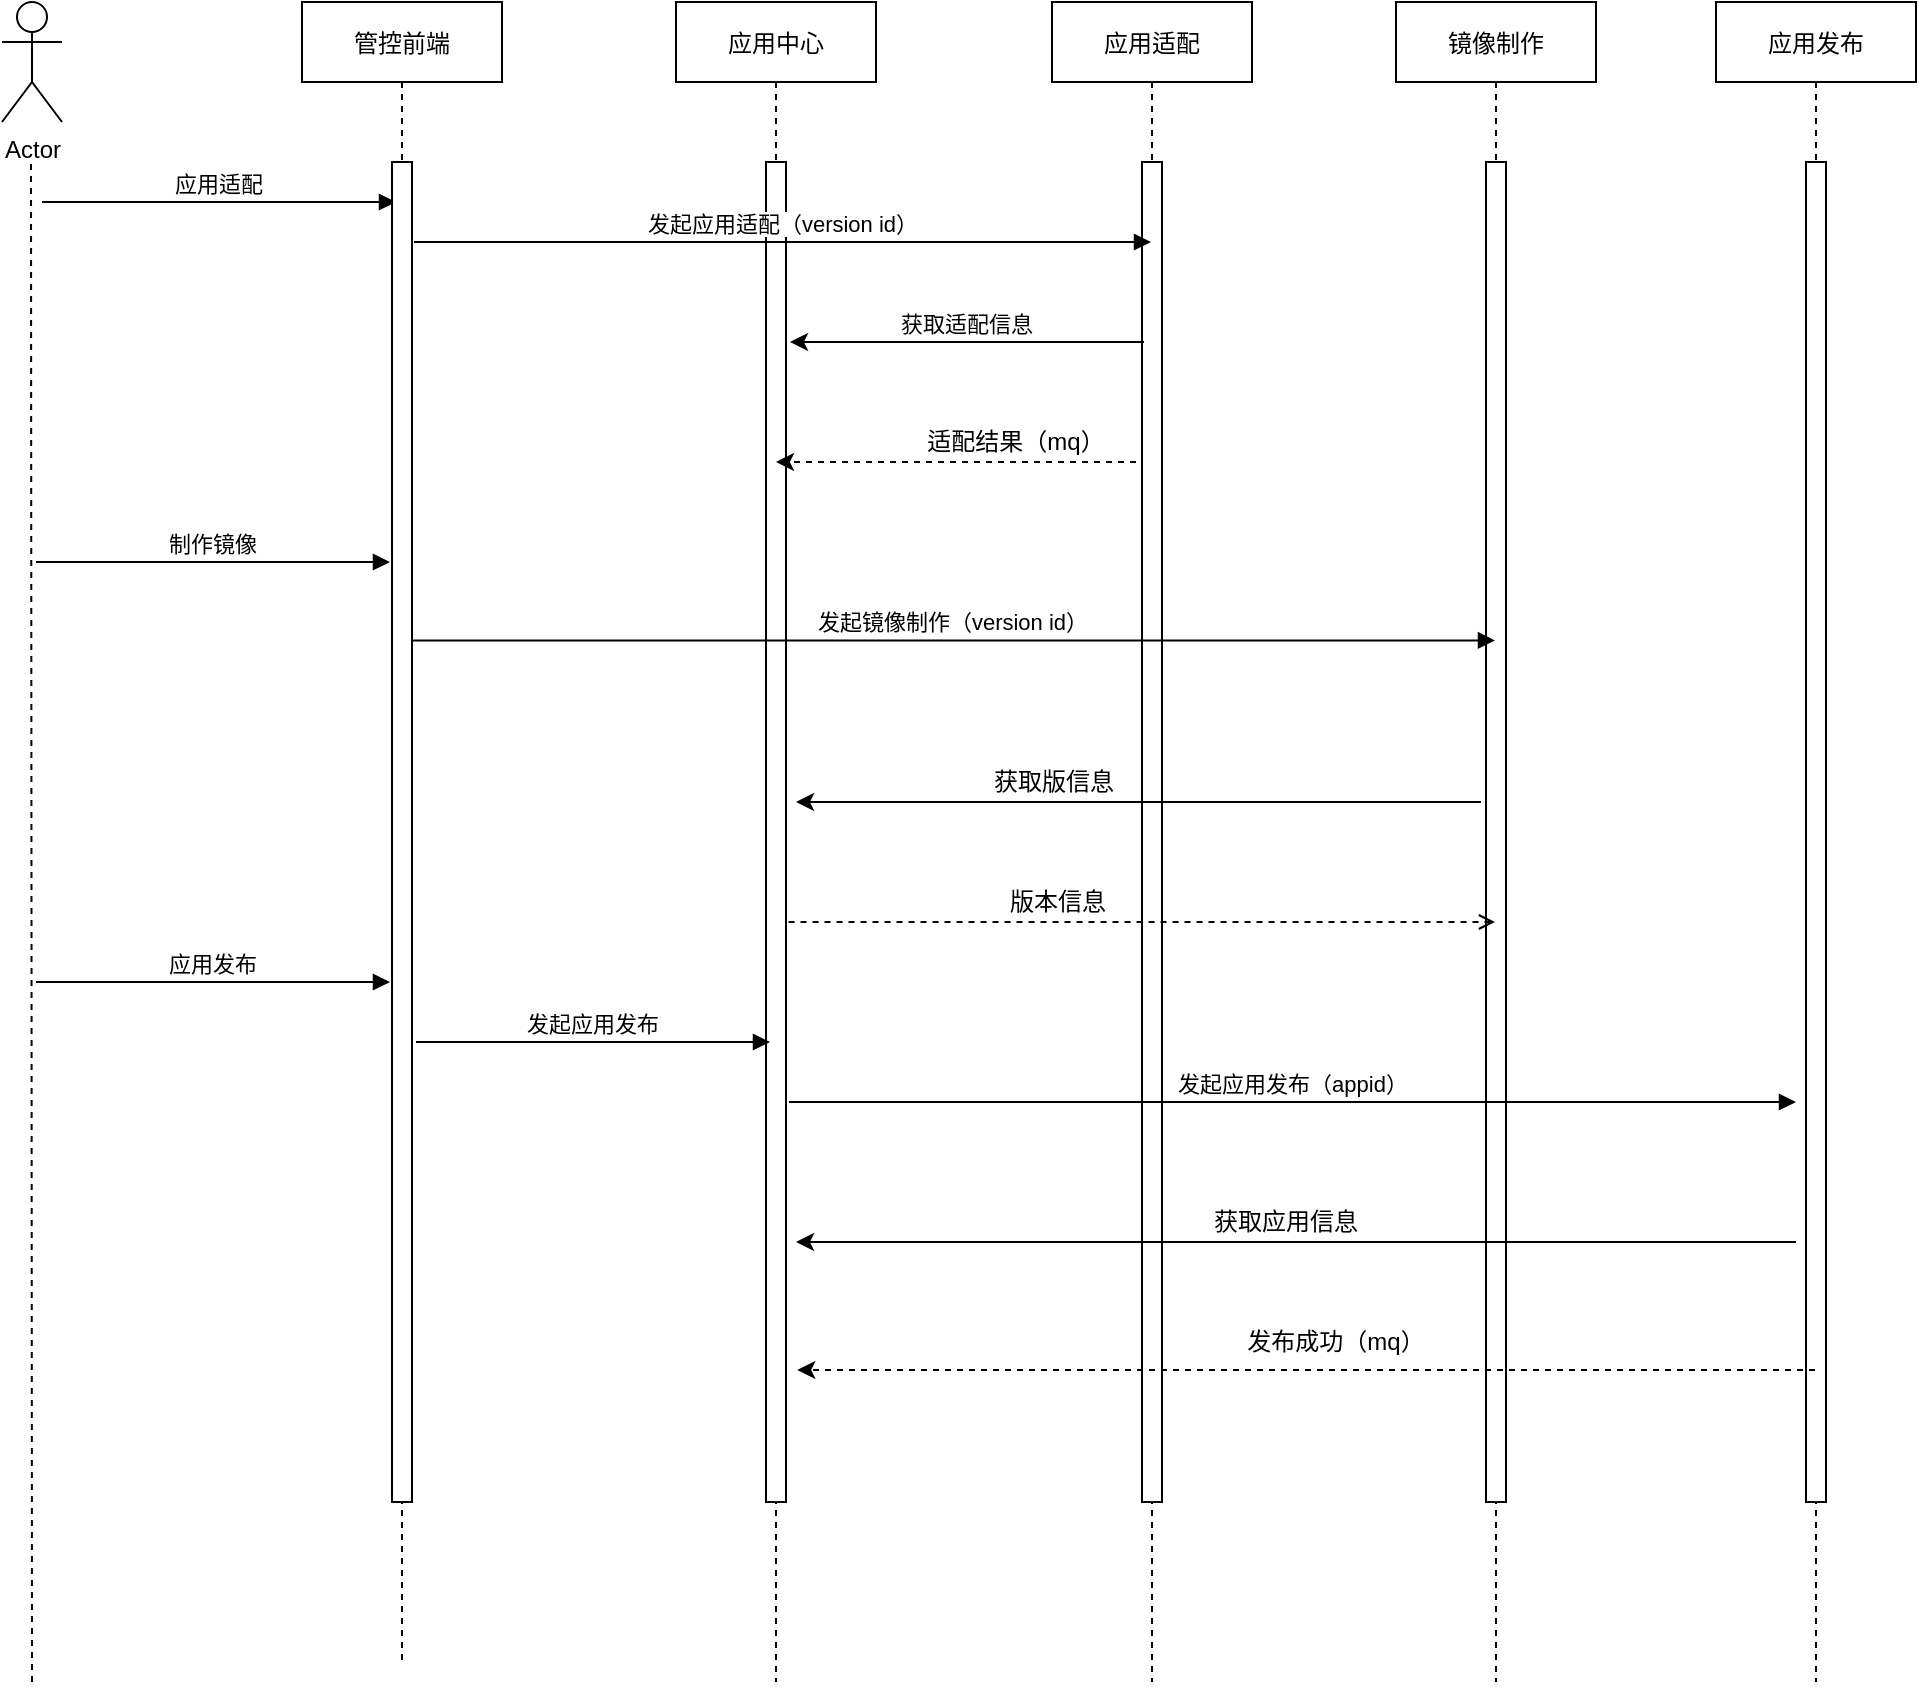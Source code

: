 <mxfile version="14.8.0" type="github">
  <diagram id="kgpKYQtTHZ0yAKxKKP6v" name="Page-1">
    <mxGraphModel dx="2148" dy="792" grid="1" gridSize="10" guides="1" tooltips="1" connect="1" arrows="1" fold="1" page="1" pageScale="1" pageWidth="850" pageHeight="1100" math="0" shadow="0">
      <root>
        <mxCell id="0" />
        <mxCell id="1" parent="0" />
        <mxCell id="3nuBFxr9cyL0pnOWT2aG-1" value="应用中心" style="shape=umlLifeline;perimeter=lifelinePerimeter;container=1;collapsible=0;recursiveResize=0;rounded=0;shadow=0;strokeWidth=1;" parent="1" vertex="1">
          <mxGeometry x="110" y="80" width="100" height="840" as="geometry" />
        </mxCell>
        <mxCell id="3nuBFxr9cyL0pnOWT2aG-2" value="" style="points=[];perimeter=orthogonalPerimeter;rounded=0;shadow=0;strokeWidth=1;" parent="3nuBFxr9cyL0pnOWT2aG-1" vertex="1">
          <mxGeometry x="45" y="80" width="10" height="670" as="geometry" />
        </mxCell>
        <mxCell id="ESiC_F3gS_lafTuC3X_f-3" value="Actor" style="shape=umlActor;verticalLabelPosition=bottom;verticalAlign=top;html=1;outlineConnect=0;" vertex="1" parent="1">
          <mxGeometry x="-227" y="80" width="30" height="60" as="geometry" />
        </mxCell>
        <mxCell id="ESiC_F3gS_lafTuC3X_f-8" value="" style="endArrow=none;dashed=1;html=1;" edge="1" parent="1">
          <mxGeometry width="50" height="50" relative="1" as="geometry">
            <mxPoint x="-212" y="920" as="sourcePoint" />
            <mxPoint x="-212.5" y="160" as="targetPoint" />
          </mxGeometry>
        </mxCell>
        <mxCell id="ESiC_F3gS_lafTuC3X_f-10" value="应用适配" style="shape=umlLifeline;perimeter=lifelinePerimeter;container=1;collapsible=0;recursiveResize=0;rounded=0;shadow=0;strokeWidth=1;" vertex="1" parent="1">
          <mxGeometry x="298" y="80" width="100" height="840" as="geometry" />
        </mxCell>
        <mxCell id="ESiC_F3gS_lafTuC3X_f-11" value="" style="points=[];perimeter=orthogonalPerimeter;rounded=0;shadow=0;strokeWidth=1;" vertex="1" parent="ESiC_F3gS_lafTuC3X_f-10">
          <mxGeometry x="45" y="80" width="10" height="670" as="geometry" />
        </mxCell>
        <mxCell id="ESiC_F3gS_lafTuC3X_f-37" value="获取版信息" style="text;html=1;strokeColor=none;fillColor=none;align=center;verticalAlign=middle;whiteSpace=wrap;rounded=0;" vertex="1" parent="ESiC_F3gS_lafTuC3X_f-10">
          <mxGeometry x="-30" y="380" width="62" height="20" as="geometry" />
        </mxCell>
        <mxCell id="ESiC_F3gS_lafTuC3X_f-19" value="镜像制作" style="shape=umlLifeline;perimeter=lifelinePerimeter;container=1;collapsible=0;recursiveResize=0;rounded=0;shadow=0;strokeWidth=1;" vertex="1" parent="1">
          <mxGeometry x="470" y="80" width="100" height="840" as="geometry" />
        </mxCell>
        <mxCell id="ESiC_F3gS_lafTuC3X_f-20" value="" style="points=[];perimeter=orthogonalPerimeter;rounded=0;shadow=0;strokeWidth=1;" vertex="1" parent="ESiC_F3gS_lafTuC3X_f-19">
          <mxGeometry x="45" y="80" width="10" height="670" as="geometry" />
        </mxCell>
        <mxCell id="ESiC_F3gS_lafTuC3X_f-21" value="应用适配" style="verticalAlign=bottom;endArrow=block;shadow=0;strokeWidth=1;" edge="1" parent="1">
          <mxGeometry relative="1" as="geometry">
            <mxPoint x="-207" y="180.0" as="sourcePoint" />
            <mxPoint x="-30" y="180" as="targetPoint" />
          </mxGeometry>
        </mxCell>
        <mxCell id="ESiC_F3gS_lafTuC3X_f-22" value="" style="endArrow=classic;html=1;dashed=1;startArrow=none;startFill=0;" edge="1" parent="1" target="3nuBFxr9cyL0pnOWT2aG-1">
          <mxGeometry width="50" height="50" relative="1" as="geometry">
            <mxPoint x="340" y="310" as="sourcePoint" />
            <mxPoint x="170" y="310" as="targetPoint" />
          </mxGeometry>
        </mxCell>
        <mxCell id="ESiC_F3gS_lafTuC3X_f-25" value="适配结果（mq）" style="text;html=1;strokeColor=none;fillColor=none;align=center;verticalAlign=middle;whiteSpace=wrap;rounded=0;" vertex="1" parent="1">
          <mxGeometry x="230" y="290" width="100" height="20" as="geometry" />
        </mxCell>
        <mxCell id="ESiC_F3gS_lafTuC3X_f-26" value="发起镜像制作（version id）" style="verticalAlign=bottom;endArrow=block;shadow=0;strokeWidth=1;exitX=0.9;exitY=0.357;exitDx=0;exitDy=0;exitPerimeter=0;" edge="1" parent="1" source="ESiC_F3gS_lafTuC3X_f-28" target="ESiC_F3gS_lafTuC3X_f-19">
          <mxGeometry relative="1" as="geometry">
            <mxPoint x="166.5" y="400.0" as="sourcePoint" />
            <mxPoint x="343.5" y="400" as="targetPoint" />
          </mxGeometry>
        </mxCell>
        <mxCell id="ESiC_F3gS_lafTuC3X_f-27" value="管控前端" style="shape=umlLifeline;perimeter=lifelinePerimeter;container=1;collapsible=0;recursiveResize=0;rounded=0;shadow=0;strokeWidth=1;" vertex="1" parent="1">
          <mxGeometry x="-77" y="80" width="100" height="830" as="geometry" />
        </mxCell>
        <mxCell id="ESiC_F3gS_lafTuC3X_f-28" value="" style="points=[];perimeter=orthogonalPerimeter;rounded=0;shadow=0;strokeWidth=1;" vertex="1" parent="ESiC_F3gS_lafTuC3X_f-27">
          <mxGeometry x="45" y="80" width="10" height="670" as="geometry" />
        </mxCell>
        <mxCell id="ESiC_F3gS_lafTuC3X_f-29" value="发起应用适配（version id）" style="verticalAlign=bottom;endArrow=block;shadow=0;strokeWidth=1;" edge="1" parent="1" target="ESiC_F3gS_lafTuC3X_f-10">
          <mxGeometry relative="1" as="geometry">
            <mxPoint x="-21" y="200.0" as="sourcePoint" />
            <mxPoint x="156" y="200" as="targetPoint" />
          </mxGeometry>
        </mxCell>
        <mxCell id="ESiC_F3gS_lafTuC3X_f-34" value="制作镜像" style="verticalAlign=bottom;endArrow=block;shadow=0;strokeWidth=1;" edge="1" parent="1">
          <mxGeometry relative="1" as="geometry">
            <mxPoint x="-210" y="360.0" as="sourcePoint" />
            <mxPoint x="-33" y="360" as="targetPoint" />
          </mxGeometry>
        </mxCell>
        <mxCell id="ESiC_F3gS_lafTuC3X_f-35" value="" style="endArrow=classic;html=1;" edge="1" parent="1">
          <mxGeometry width="50" height="50" relative="1" as="geometry">
            <mxPoint x="512.5" y="480" as="sourcePoint" />
            <mxPoint x="170" y="480" as="targetPoint" />
          </mxGeometry>
        </mxCell>
        <mxCell id="ESiC_F3gS_lafTuC3X_f-38" value="" style="endArrow=none;html=1;dashed=1;startArrow=open;startFill=0;endFill=0;" edge="1" parent="1" source="ESiC_F3gS_lafTuC3X_f-19">
          <mxGeometry width="50" height="50" relative="1" as="geometry">
            <mxPoint x="345.25" y="540" as="sourcePoint" />
            <mxPoint x="164.75" y="540" as="targetPoint" />
          </mxGeometry>
        </mxCell>
        <mxCell id="ESiC_F3gS_lafTuC3X_f-40" value="版本信息" style="text;html=1;strokeColor=none;fillColor=none;align=center;verticalAlign=middle;whiteSpace=wrap;rounded=0;" vertex="1" parent="1">
          <mxGeometry x="270" y="520" width="62" height="20" as="geometry" />
        </mxCell>
        <mxCell id="ESiC_F3gS_lafTuC3X_f-41" value="应用发布" style="verticalAlign=bottom;endArrow=block;shadow=0;strokeWidth=1;" edge="1" parent="1">
          <mxGeometry relative="1" as="geometry">
            <mxPoint x="-210" y="570.0" as="sourcePoint" />
            <mxPoint x="-33" y="570" as="targetPoint" />
          </mxGeometry>
        </mxCell>
        <mxCell id="ESiC_F3gS_lafTuC3X_f-42" value="发起应用发布" style="verticalAlign=bottom;endArrow=block;shadow=0;strokeWidth=1;" edge="1" parent="1">
          <mxGeometry relative="1" as="geometry">
            <mxPoint x="-20" y="600.0" as="sourcePoint" />
            <mxPoint x="157" y="600" as="targetPoint" />
          </mxGeometry>
        </mxCell>
        <mxCell id="ESiC_F3gS_lafTuC3X_f-43" value="发起应用发布（appid）" style="verticalAlign=bottom;endArrow=block;shadow=0;strokeWidth=1;" edge="1" parent="1">
          <mxGeometry relative="1" as="geometry">
            <mxPoint x="166.5" y="630.0" as="sourcePoint" />
            <mxPoint x="670" y="630" as="targetPoint" />
          </mxGeometry>
        </mxCell>
        <mxCell id="ESiC_F3gS_lafTuC3X_f-44" value="应用发布" style="shape=umlLifeline;perimeter=lifelinePerimeter;container=1;collapsible=0;recursiveResize=0;rounded=0;shadow=0;strokeWidth=1;" vertex="1" parent="1">
          <mxGeometry x="630" y="80" width="100" height="840" as="geometry" />
        </mxCell>
        <mxCell id="ESiC_F3gS_lafTuC3X_f-45" value="" style="points=[];perimeter=orthogonalPerimeter;rounded=0;shadow=0;strokeWidth=1;" vertex="1" parent="ESiC_F3gS_lafTuC3X_f-44">
          <mxGeometry x="45" y="80" width="10" height="670" as="geometry" />
        </mxCell>
        <mxCell id="ESiC_F3gS_lafTuC3X_f-46" value="" style="endArrow=classic;html=1;dashed=1;startArrow=none;startFill=0;endFill=1;" edge="1" parent="1">
          <mxGeometry width="50" height="50" relative="1" as="geometry">
            <mxPoint x="679.5" y="764" as="sourcePoint" />
            <mxPoint x="170.63" y="764" as="targetPoint" />
          </mxGeometry>
        </mxCell>
        <mxCell id="ESiC_F3gS_lafTuC3X_f-47" value="发布成功（mq）" style="text;html=1;strokeColor=none;fillColor=none;align=center;verticalAlign=middle;whiteSpace=wrap;rounded=0;" vertex="1" parent="1">
          <mxGeometry x="380" y="740" width="120" height="20" as="geometry" />
        </mxCell>
        <mxCell id="ESiC_F3gS_lafTuC3X_f-48" value="" style="endArrow=classic;html=1;" edge="1" parent="1">
          <mxGeometry width="50" height="50" relative="1" as="geometry">
            <mxPoint x="670" y="700" as="sourcePoint" />
            <mxPoint x="170" y="700" as="targetPoint" />
          </mxGeometry>
        </mxCell>
        <mxCell id="ESiC_F3gS_lafTuC3X_f-49" value="获取应用信息" style="text;html=1;strokeColor=none;fillColor=none;align=center;verticalAlign=middle;whiteSpace=wrap;rounded=0;" vertex="1" parent="1">
          <mxGeometry x="370" y="680" width="90" height="20" as="geometry" />
        </mxCell>
        <mxCell id="ESiC_F3gS_lafTuC3X_f-50" value="获取适配信息" style="verticalAlign=bottom;endArrow=none;shadow=0;strokeWidth=1;startArrow=classic;startFill=1;endFill=0;" edge="1" parent="1">
          <mxGeometry relative="1" as="geometry">
            <mxPoint x="167" y="250.0" as="sourcePoint" />
            <mxPoint x="344" y="250" as="targetPoint" />
          </mxGeometry>
        </mxCell>
      </root>
    </mxGraphModel>
  </diagram>
</mxfile>
